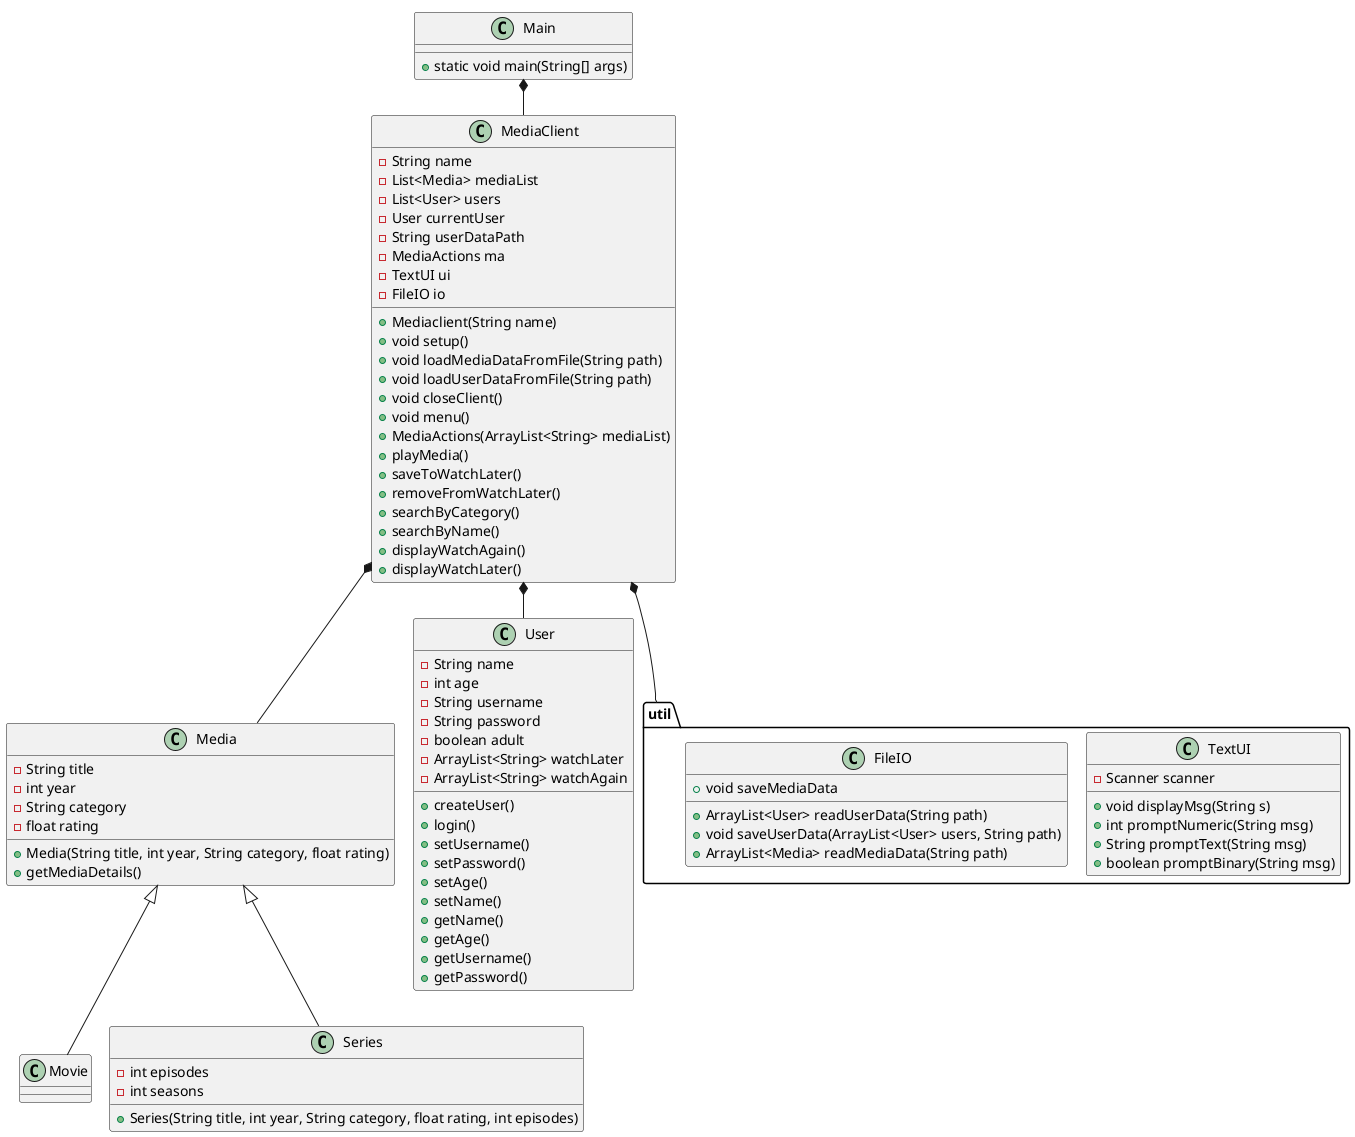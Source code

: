 @startuml
!pragma layout smetana

class Main{
+ static void main(String[] args)
}

class Media{
- String title
- int year
- String category
- float rating
+Media(String title, int year, String category, float rating)
+getMediaDetails()


}

class MediaClient{
-String name
-List<Media> mediaList
-List<User> users
-User currentUser
-String userDataPath
-MediaActions ma
-TextUI ui
-FileIO io
+Mediaclient(String name)
+void setup()
+void loadMediaDataFromFile(String path)
+void loadUserDataFromFile(String path)
+void closeClient()
+void menu()
+MediaActions(ArrayList<String> mediaList)
+playMedia()
+saveToWatchLater()
+removeFromWatchLater()
+searchByCategory()
+searchByName()
+displayWatchAgain()
+displayWatchLater()


}


class Movie{
}

class Series{
- int episodes
- int seasons
+Series(String title, int year, String category, float rating, int episodes)
}


class User{
-String name
-int age
-String username
-String password
-boolean adult
-ArrayList<String> watchLater
-ArrayList<String> watchAgain
+createUser()
+login()
'+logout()
+setUsername()
+setPassword()
+setAge()
+setName()
+getName()
+getAge()
+getUsername()
+getPassword()
}


package "util" {
class TextUI{
- Scanner scanner

+void displayMsg(String s)
+int promptNumeric(String msg)
+String promptText(String msg)
+boolean promptBinary(String msg)
}
class FileIO{
'+void addMediaToFile(Media media, String path)
'+void removeMediaFromFile(Media media, String path)
+ArrayList<User> readUserData(String path)
+void saveUserData(ArrayList<User> users, String path)
+ArrayList<Media> readMediaData(String path)
+void saveMediaData
}
}

MediaClient *-- Media
Media<|--Series
Media <|-- Movie
MediaClient *-- User
Main *-- MediaClient
MediaClient *-- "util"






@enduml